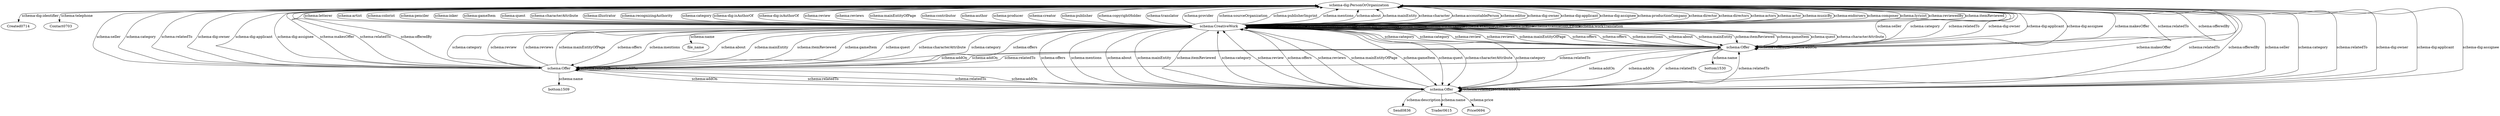 digraph {
  Created0714 [type=attribute_name,label=Created0714]
  "schema-dig:PersonOrOrganization1" [type=class_uri,label="schema-dig:PersonOrOrganization"]
  Contact0703 [type=attribute_name,label=Contact0703]
  file_name [type=attribute_name,label=file_name]
  "schema:CreativeWork1" [type=class_uri,label="schema:CreativeWork"]
  Send0836 [type=attribute_name,label=Send0836]
  "schema:Offer1" [type=class_uri,label="schema:Offer"]
  Trader0615 [type=attribute_name,label=Trader0615]
  Price0694 [type=attribute_name,label=Price0694]
  bottom1509 [type=attribute_name,label=bottom1509]
  "schema:Offer2" [type=class_uri,label="schema:Offer"]
  bottom1530 [type=attribute_name,label=bottom1530]
  "schema:Offer3" [type=class_uri,label="schema:Offer"]
  "schema-dig:PersonOrOrganization1" -> Created0714 [label="schema-dig:identifier",type=st_property_uri]
  "schema-dig:PersonOrOrganization1" -> Contact0703 [label="schema:telephone",type=st_property_uri]
  "schema:CreativeWork1" -> file_name [label="schema:name",type=st_property_uri]
  "schema:Offer1" -> Send0836 [label="schema:description",type=st_property_uri]
  "schema:Offer1" -> Trader0615 [label="schema:name",type=st_property_uri]
  "schema:Offer1" -> Price0694 [label="schema:price",type=st_property_uri]
  "schema:Offer2" -> bottom1509 [label="schema:name",type=st_property_uri]
  "schema:Offer3" -> bottom1530 [label="schema:name",type=st_property_uri]
  "schema-dig:PersonOrOrganization1" -> "schema:CreativeWork1" [label="schema-dig:isAuthorOf",type=direct_property_uri,weight=100]
  "schema:CreativeWork1" -> "schema:CreativeWork1" [label="schema:hasPart",type=direct_property_uri,weight=100]
  "schema:CreativeWork1" -> "schema:CreativeWork1" [label="schema:isPartOf",type=direct_property_uri,weight=100]
  "schema:CreativeWork1" -> "schema:CreativeWork1" [label="schema-dig:isAbstractPartOf",type=direct_property_uri,weight=100]
  "schema:CreativeWork1" -> "schema:CreativeWork1" [label="schema-dig:isCitationOf",type=direct_property_uri,weight=100]
  "schema:CreativeWork1" -> "schema:CreativeWork1" [label="schema:citation",type=direct_property_uri,weight=100]
  "schema:CreativeWork1" -> "schema:CreativeWork1" [label="schema:workExample",type=direct_property_uri,weight=100]
  "schema:CreativeWork1" -> "schema:CreativeWork1" [label="schema:exampleOfWork",type=direct_property_uri,weight=100]
  "schema:CreativeWork1" -> "schema:CreativeWork1" [label="schema:license",type=direct_property_uri,weight=100]
  "schema:CreativeWork1" -> "schema:CreativeWork1" [label="schema:translationOfWork",type=direct_property_uri,weight=100]
  "schema:CreativeWork1" -> "schema:CreativeWork1" [label="schema:workTranslation",type=direct_property_uri,weight=100]
  "schema:CreativeWork1" -> "schema:Offer1" [label="schema:offers",type=direct_property_uri,weight=100]
  "schema:CreativeWork1" -> "schema:Offer2" [label="schema:offers",type=direct_property_uri,weight=100]
  "schema:CreativeWork1" -> "schema:Offer3" [label="schema:offers",type=direct_property_uri,weight=100]
  "schema:Offer1" -> "schema:Offer1" [label="schema:relatedTo",type=direct_property_uri,weight=100]
  "schema:Offer1" -> "schema:Offer2" [label="schema:relatedTo",type=direct_property_uri,weight=100]
  "schema:Offer1" -> "schema:Offer3" [label="schema:relatedTo",type=direct_property_uri,weight=100]
  "schema:Offer2" -> "schema:Offer1" [label="schema:relatedTo",type=direct_property_uri,weight=100]
  "schema:Offer2" -> "schema:Offer2" [label="schema:relatedTo",type=direct_property_uri,weight=100]
  "schema:Offer2" -> "schema:Offer3" [label="schema:relatedTo",type=direct_property_uri,weight=100]
  "schema:Offer3" -> "schema:Offer1" [label="schema:relatedTo",type=direct_property_uri,weight=100]
  "schema:Offer3" -> "schema:Offer2" [label="schema:relatedTo",type=direct_property_uri,weight=100]
  "schema:Offer3" -> "schema:Offer3" [label="schema:relatedTo",type=direct_property_uri,weight=100]
  "schema:Offer1" -> "schema:Offer1" [label="schema:addOn",type=direct_property_uri,weight=100]
  "schema:Offer1" -> "schema:Offer2" [label="schema:addOn",type=direct_property_uri,weight=100]
  "schema:Offer1" -> "schema:Offer3" [label="schema:addOn",type=direct_property_uri,weight=100]
  "schema:Offer2" -> "schema:Offer1" [label="schema:addOn",type=direct_property_uri,weight=100]
  "schema:Offer2" -> "schema:Offer2" [label="schema:addOn",type=direct_property_uri,weight=100]
  "schema:Offer2" -> "schema:Offer3" [label="schema:addOn",type=direct_property_uri,weight=100]
  "schema:Offer3" -> "schema:Offer1" [label="schema:addOn",type=direct_property_uri,weight=100]
  "schema:Offer3" -> "schema:Offer2" [label="schema:addOn",type=direct_property_uri,weight=100]
  "schema:Offer3" -> "schema:Offer3" [label="schema:addOn",type=direct_property_uri,weight=100]
  "schema-dig:PersonOrOrganization1" -> "schema:CreativeWork1" [label="schema-dig:isAuthorOf",type=inherited,weight=300]
  "schema-dig:PersonOrOrganization1" -> "schema:CreativeWork1" [label="schema:review",type=inherited,weight=300]
  "schema-dig:PersonOrOrganization1" -> "schema:CreativeWork1" [label="schema:reviews",type=inherited,weight=300]
  "schema-dig:PersonOrOrganization1" -> "schema:CreativeWork1" [label="schema:mainEntityOfPage",type=inherited,weight=300]
  "schema-dig:PersonOrOrganization1" -> "schema:Offer1" [label="schema:makesOffer",type=inherited,weight=300]
  "schema-dig:PersonOrOrganization1" -> "schema:Offer2" [label="schema:makesOffer",type=inherited,weight=300]
  "schema-dig:PersonOrOrganization1" -> "schema:Offer3" [label="schema:makesOffer",type=inherited,weight=300]
  "schema-dig:PersonOrOrganization1" -> "schema:Offer1" [label="schema:relatedTo",type=inherited,weight=300]
  "schema-dig:PersonOrOrganization1" -> "schema:Offer2" [label="schema:relatedTo",type=inherited,weight=300]
  "schema-dig:PersonOrOrganization1" -> "schema:Offer3" [label="schema:relatedTo",type=inherited,weight=300]
  "schema:CreativeWork1" -> "schema-dig:PersonOrOrganization1" [label="schema:contributor",type=inherited,weight=300]
  "schema:CreativeWork1" -> "schema-dig:PersonOrOrganization1" [label="schema:author",type=inherited,weight=300]
  "schema:CreativeWork1" -> "schema-dig:PersonOrOrganization1" [label="schema:producer",type=inherited,weight=300]
  "schema:CreativeWork1" -> "schema-dig:PersonOrOrganization1" [label="schema:creator",type=inherited,weight=300]
  "schema:CreativeWork1" -> "schema-dig:PersonOrOrganization1" [label="schema:publisher",type=inherited,weight=300]
  "schema:CreativeWork1" -> "schema-dig:PersonOrOrganization1" [label="schema:copyrightHolder",type=inherited,weight=300]
  "schema:CreativeWork1" -> "schema-dig:PersonOrOrganization1" [label="schema:translator",type=inherited,weight=300]
  "schema:CreativeWork1" -> "schema-dig:PersonOrOrganization1" [label="schema:provider",type=inherited,weight=300]
  "schema:CreativeWork1" -> "schema-dig:PersonOrOrganization1" [label="schema:sourceOrganization",type=inherited,weight=300]
  "schema:CreativeWork1" -> "schema-dig:PersonOrOrganization1" [label="schema:publisherImprint",type=inherited,weight=300]
  "schema:CreativeWork1" -> "schema-dig:PersonOrOrganization1" [label="schema:mentions",type=inherited,weight=300]
  "schema:CreativeWork1" -> "schema-dig:PersonOrOrganization1" [label="schema:about",type=inherited,weight=300]
  "schema:CreativeWork1" -> "schema-dig:PersonOrOrganization1" [label="schema:mainEntity",type=inherited,weight=300]
  "schema:CreativeWork1" -> "schema-dig:PersonOrOrganization1" [label="schema:character",type=inherited,weight=300]
  "schema:CreativeWork1" -> "schema-dig:PersonOrOrganization1" [label="schema:accountablePerson",type=inherited,weight=300]
  "schema:CreativeWork1" -> "schema-dig:PersonOrOrganization1" [label="schema:editor",type=inherited,weight=300]
  "schema:CreativeWork1" -> "schema-dig:PersonOrOrganization1" [label="schema-dig:owner",type=inherited,weight=300]
  "schema:CreativeWork1" -> "schema-dig:PersonOrOrganization1" [label="schema-dig:applicant",type=inherited,weight=300]
  "schema:CreativeWork1" -> "schema-dig:PersonOrOrganization1" [label="schema-dig:assignee",type=inherited,weight=300]
  "schema:CreativeWork1" -> "schema-dig:PersonOrOrganization1" [label="schema:productionCompany",type=inherited,weight=300]
  "schema:CreativeWork1" -> "schema-dig:PersonOrOrganization1" [label="schema:director",type=inherited,weight=300]
  "schema:CreativeWork1" -> "schema-dig:PersonOrOrganization1" [label="schema:directors",type=inherited,weight=300]
  "schema:CreativeWork1" -> "schema-dig:PersonOrOrganization1" [label="schema:actors",type=inherited,weight=300]
  "schema:CreativeWork1" -> "schema-dig:PersonOrOrganization1" [label="schema:actor",type=inherited,weight=300]
  "schema:CreativeWork1" -> "schema-dig:PersonOrOrganization1" [label="schema:musicBy",type=inherited,weight=300]
  "schema:CreativeWork1" -> "schema-dig:PersonOrOrganization1" [label="schema:endorsers",type=inherited,weight=300]
  "schema:CreativeWork1" -> "schema-dig:PersonOrOrganization1" [label="schema:composer",type=inherited,weight=300]
  "schema:CreativeWork1" -> "schema-dig:PersonOrOrganization1" [label="schema:lyricist",type=inherited,weight=300]
  "schema:CreativeWork1" -> "schema-dig:PersonOrOrganization1" [label="schema:reviewedBy",type=inherited,weight=300]
  "schema:CreativeWork1" -> "schema-dig:PersonOrOrganization1" [label="schema:itemReviewed",type=inherited,weight=300]
  "schema:CreativeWork1" -> "schema-dig:PersonOrOrganization1" [label="schema:letterer",type=inherited,weight=300]
  "schema:CreativeWork1" -> "schema-dig:PersonOrOrganization1" [label="schema:artist",type=inherited,weight=300]
  "schema:CreativeWork1" -> "schema-dig:PersonOrOrganization1" [label="schema:colorist",type=inherited,weight=300]
  "schema:CreativeWork1" -> "schema-dig:PersonOrOrganization1" [label="schema:penciler",type=inherited,weight=300]
  "schema:CreativeWork1" -> "schema-dig:PersonOrOrganization1" [label="schema:inker",type=inherited,weight=300]
  "schema:CreativeWork1" -> "schema-dig:PersonOrOrganization1" [label="schema:gameItem",type=inherited,weight=300]
  "schema:CreativeWork1" -> "schema-dig:PersonOrOrganization1" [label="schema:quest",type=inherited,weight=300]
  "schema:CreativeWork1" -> "schema-dig:PersonOrOrganization1" [label="schema:characterAttribute",type=inherited,weight=300]
  "schema:CreativeWork1" -> "schema-dig:PersonOrOrganization1" [label="schema:illustrator",type=inherited,weight=300]
  "schema:CreativeWork1" -> "schema-dig:PersonOrOrganization1" [label="schema:recognizingAuthority",type=inherited,weight=300]
  "schema:CreativeWork1" -> "schema-dig:PersonOrOrganization1" [label="schema:category",type=inherited,weight=300]
  "schema:CreativeWork1" -> "schema:Offer1" [label="schema:offers",type=inherited,weight=300]
  "schema:CreativeWork1" -> "schema:Offer2" [label="schema:offers",type=inherited,weight=300]
  "schema:CreativeWork1" -> "schema:Offer3" [label="schema:offers",type=inherited,weight=300]
  "schema:CreativeWork1" -> "schema:Offer1" [label="schema:mentions",type=inherited,weight=300]
  "schema:CreativeWork1" -> "schema:Offer2" [label="schema:mentions",type=inherited,weight=300]
  "schema:CreativeWork1" -> "schema:Offer3" [label="schema:mentions",type=inherited,weight=300]
  "schema:CreativeWork1" -> "schema:Offer1" [label="schema:about",type=inherited,weight=300]
  "schema:CreativeWork1" -> "schema:Offer2" [label="schema:about",type=inherited,weight=300]
  "schema:CreativeWork1" -> "schema:Offer3" [label="schema:about",type=inherited,weight=300]
  "schema:CreativeWork1" -> "schema:Offer1" [label="schema:mainEntity",type=inherited,weight=300]
  "schema:CreativeWork1" -> "schema:Offer2" [label="schema:mainEntity",type=inherited,weight=300]
  "schema:CreativeWork1" -> "schema:Offer3" [label="schema:mainEntity",type=inherited,weight=300]
  "schema:CreativeWork1" -> "schema:Offer1" [label="schema:itemReviewed",type=inherited,weight=300]
  "schema:CreativeWork1" -> "schema:Offer2" [label="schema:itemReviewed",type=inherited,weight=300]
  "schema:CreativeWork1" -> "schema:Offer3" [label="schema:itemReviewed",type=inherited,weight=300]
  "schema:CreativeWork1" -> "schema:Offer1" [label="schema:gameItem",type=inherited,weight=300]
  "schema:CreativeWork1" -> "schema:Offer2" [label="schema:gameItem",type=inherited,weight=300]
  "schema:CreativeWork1" -> "schema:Offer3" [label="schema:gameItem",type=inherited,weight=300]
  "schema:CreativeWork1" -> "schema:Offer1" [label="schema:quest",type=inherited,weight=300]
  "schema:CreativeWork1" -> "schema:Offer2" [label="schema:quest",type=inherited,weight=300]
  "schema:CreativeWork1" -> "schema:Offer3" [label="schema:quest",type=inherited,weight=300]
  "schema:CreativeWork1" -> "schema:Offer1" [label="schema:characterAttribute",type=inherited,weight=300]
  "schema:CreativeWork1" -> "schema:Offer2" [label="schema:characterAttribute",type=inherited,weight=300]
  "schema:CreativeWork1" -> "schema:Offer3" [label="schema:characterAttribute",type=inherited,weight=300]
  "schema:CreativeWork1" -> "schema:Offer1" [label="schema:category",type=inherited,weight=300]
  "schema:CreativeWork1" -> "schema:Offer2" [label="schema:category",type=inherited,weight=300]
  "schema:CreativeWork1" -> "schema:Offer3" [label="schema:category",type=inherited,weight=300]
  "schema:Offer1" -> "schema-dig:PersonOrOrganization1" [label="schema:offeredBy",type=inherited,weight=300]
  "schema:Offer2" -> "schema-dig:PersonOrOrganization1" [label="schema:offeredBy",type=inherited,weight=300]
  "schema:Offer3" -> "schema-dig:PersonOrOrganization1" [label="schema:offeredBy",type=inherited,weight=300]
  "schema:Offer1" -> "schema-dig:PersonOrOrganization1" [label="schema:seller",type=inherited,weight=300]
  "schema:Offer2" -> "schema-dig:PersonOrOrganization1" [label="schema:seller",type=inherited,weight=300]
  "schema:Offer3" -> "schema-dig:PersonOrOrganization1" [label="schema:seller",type=inherited,weight=300]
  "schema:Offer1" -> "schema-dig:PersonOrOrganization1" [label="schema:category",type=inherited,weight=300]
  "schema:Offer2" -> "schema-dig:PersonOrOrganization1" [label="schema:category",type=inherited,weight=300]
  "schema:Offer3" -> "schema-dig:PersonOrOrganization1" [label="schema:category",type=inherited,weight=300]
  "schema:Offer1" -> "schema-dig:PersonOrOrganization1" [label="schema:relatedTo",type=inherited,weight=300]
  "schema:Offer2" -> "schema-dig:PersonOrOrganization1" [label="schema:relatedTo",type=inherited,weight=300]
  "schema:Offer3" -> "schema-dig:PersonOrOrganization1" [label="schema:relatedTo",type=inherited,weight=300]
  "schema:Offer1" -> "schema-dig:PersonOrOrganization1" [label="schema-dig:owner",type=inherited,weight=300]
  "schema:Offer2" -> "schema-dig:PersonOrOrganization1" [label="schema-dig:owner",type=inherited,weight=300]
  "schema:Offer3" -> "schema-dig:PersonOrOrganization1" [label="schema-dig:owner",type=inherited,weight=300]
  "schema:Offer1" -> "schema-dig:PersonOrOrganization1" [label="schema-dig:applicant",type=inherited,weight=300]
  "schema:Offer2" -> "schema-dig:PersonOrOrganization1" [label="schema-dig:applicant",type=inherited,weight=300]
  "schema:Offer3" -> "schema-dig:PersonOrOrganization1" [label="schema-dig:applicant",type=inherited,weight=300]
  "schema:Offer1" -> "schema-dig:PersonOrOrganization1" [label="schema-dig:assignee",type=inherited,weight=300]
  "schema:Offer2" -> "schema-dig:PersonOrOrganization1" [label="schema-dig:assignee",type=inherited,weight=300]
  "schema:Offer3" -> "schema-dig:PersonOrOrganization1" [label="schema-dig:assignee",type=inherited,weight=300]
  "schema:Offer1" -> "schema:CreativeWork1" [label="schema:category",type=inherited,weight=300]
  "schema:Offer2" -> "schema:CreativeWork1" [label="schema:category",type=inherited,weight=300]
  "schema:Offer3" -> "schema:CreativeWork1" [label="schema:category",type=inherited,weight=300]
  "schema:Offer1" -> "schema:CreativeWork1" [label="schema:review",type=inherited,weight=300]
  "schema:Offer2" -> "schema:CreativeWork1" [label="schema:review",type=inherited,weight=300]
  "schema:Offer3" -> "schema:CreativeWork1" [label="schema:review",type=inherited,weight=300]
  "schema:Offer1" -> "schema:CreativeWork1" [label="schema:reviews",type=inherited,weight=300]
  "schema:Offer2" -> "schema:CreativeWork1" [label="schema:reviews",type=inherited,weight=300]
  "schema:Offer3" -> "schema:CreativeWork1" [label="schema:reviews",type=inherited,weight=300]
  "schema:Offer1" -> "schema:CreativeWork1" [label="schema:mainEntityOfPage",type=inherited,weight=300]
  "schema:Offer2" -> "schema:CreativeWork1" [label="schema:mainEntityOfPage",type=inherited,weight=300]
  "schema:Offer3" -> "schema:CreativeWork1" [label="schema:mainEntityOfPage",type=inherited,weight=300]
}
